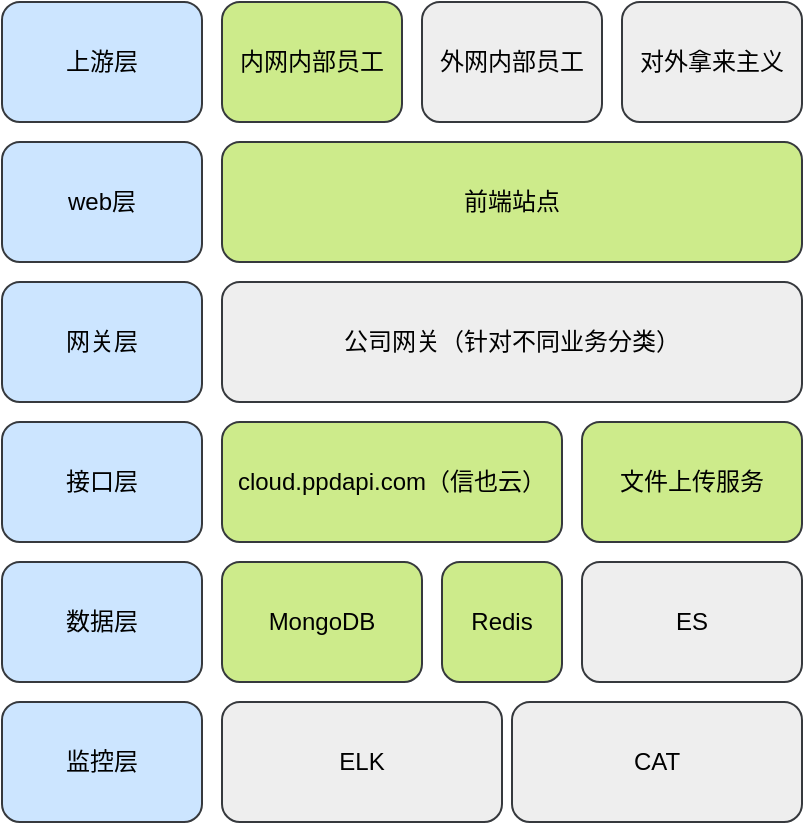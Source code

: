 <mxfile version="14.6.1" type="github">
  <diagram id="aLKNgKen_z0wWfRMWPuf" name="Page-1">
    <mxGraphModel dx="981" dy="526" grid="1" gridSize="10" guides="1" tooltips="1" connect="1" arrows="1" fold="1" page="1" pageScale="1" pageWidth="827" pageHeight="1169" math="0" shadow="0">
      <root>
        <mxCell id="0" />
        <mxCell id="1" parent="0" />
        <mxCell id="ikDJNxCljYhOBiGkni12-36" value="前端站点" style="rounded=1;whiteSpace=wrap;html=1;fillColor=#cdeb8b;strokeColor=#36393d;" vertex="1" parent="1">
          <mxGeometry x="260" y="460" width="290" height="60" as="geometry" />
        </mxCell>
        <mxCell id="ikDJNxCljYhOBiGkni12-37" value="公司网关（针对不同业务分类）" style="rounded=1;whiteSpace=wrap;html=1;fillColor=#eeeeee;strokeColor=#36393d;" vertex="1" parent="1">
          <mxGeometry x="260" y="530" width="290" height="60" as="geometry" />
        </mxCell>
        <mxCell id="ikDJNxCljYhOBiGkni12-41" value="cloud.ppdapi.com（信也云）" style="rounded=1;whiteSpace=wrap;html=1;fillColor=#cdeb8b;strokeColor=#36393d;" vertex="1" parent="1">
          <mxGeometry x="260" y="600" width="170" height="60" as="geometry" />
        </mxCell>
        <mxCell id="ikDJNxCljYhOBiGkni12-42" value="文件上传服务" style="rounded=1;whiteSpace=wrap;html=1;fillColor=#cdeb8b;strokeColor=#36393d;" vertex="1" parent="1">
          <mxGeometry x="440" y="600" width="110" height="60" as="geometry" />
        </mxCell>
        <mxCell id="ikDJNxCljYhOBiGkni12-45" value="MongoDB" style="rounded=1;whiteSpace=wrap;html=1;fillColor=#cdeb8b;strokeColor=#36393d;" vertex="1" parent="1">
          <mxGeometry x="260" y="670" width="100" height="60" as="geometry" />
        </mxCell>
        <mxCell id="ikDJNxCljYhOBiGkni12-46" value="Redis" style="rounded=1;whiteSpace=wrap;html=1;fillColor=#cdeb8b;strokeColor=#36393d;" vertex="1" parent="1">
          <mxGeometry x="370" y="670" width="60" height="60" as="geometry" />
        </mxCell>
        <mxCell id="ikDJNxCljYhOBiGkni12-47" value="ELK" style="rounded=1;whiteSpace=wrap;html=1;fillColor=#eeeeee;strokeColor=#36393d;" vertex="1" parent="1">
          <mxGeometry x="260" y="740" width="140" height="60" as="geometry" />
        </mxCell>
        <mxCell id="ikDJNxCljYhOBiGkni12-48" value="CAT" style="rounded=1;whiteSpace=wrap;html=1;fillColor=#eeeeee;strokeColor=#36393d;" vertex="1" parent="1">
          <mxGeometry x="405" y="740" width="145" height="60" as="geometry" />
        </mxCell>
        <mxCell id="ikDJNxCljYhOBiGkni12-49" value="内网内部员工" style="rounded=1;whiteSpace=wrap;html=1;fillColor=#cdeb8b;strokeColor=#36393d;" vertex="1" parent="1">
          <mxGeometry x="260" y="390" width="90" height="60" as="geometry" />
        </mxCell>
        <mxCell id="ikDJNxCljYhOBiGkni12-50" value="外网内部员工" style="rounded=1;whiteSpace=wrap;html=1;fillColor=#eeeeee;strokeColor=#36393d;" vertex="1" parent="1">
          <mxGeometry x="360" y="390" width="90" height="60" as="geometry" />
        </mxCell>
        <mxCell id="ikDJNxCljYhOBiGkni12-51" value="对外拿来主义" style="rounded=1;whiteSpace=wrap;html=1;fillColor=#eeeeee;strokeColor=#36393d;" vertex="1" parent="1">
          <mxGeometry x="460" y="390" width="90" height="60" as="geometry" />
        </mxCell>
        <mxCell id="ikDJNxCljYhOBiGkni12-52" value="上游层" style="rounded=1;whiteSpace=wrap;html=1;fillColor=#cce5ff;strokeColor=#36393d;" vertex="1" parent="1">
          <mxGeometry x="150" y="390" width="100" height="60" as="geometry" />
        </mxCell>
        <mxCell id="ikDJNxCljYhOBiGkni12-53" value="ES" style="rounded=1;whiteSpace=wrap;html=1;fillColor=#eeeeee;strokeColor=#36393d;" vertex="1" parent="1">
          <mxGeometry x="440" y="670" width="110" height="60" as="geometry" />
        </mxCell>
        <mxCell id="ikDJNxCljYhOBiGkni12-54" value="web层" style="rounded=1;whiteSpace=wrap;html=1;fillColor=#cce5ff;strokeColor=#36393d;" vertex="1" parent="1">
          <mxGeometry x="150" y="460" width="100" height="60" as="geometry" />
        </mxCell>
        <mxCell id="ikDJNxCljYhOBiGkni12-55" value="网关层" style="rounded=1;whiteSpace=wrap;html=1;fillColor=#cce5ff;strokeColor=#36393d;" vertex="1" parent="1">
          <mxGeometry x="150" y="530" width="100" height="60" as="geometry" />
        </mxCell>
        <mxCell id="ikDJNxCljYhOBiGkni12-56" value="接口层" style="rounded=1;whiteSpace=wrap;html=1;fillColor=#cce5ff;strokeColor=#36393d;" vertex="1" parent="1">
          <mxGeometry x="150" y="600" width="100" height="60" as="geometry" />
        </mxCell>
        <mxCell id="ikDJNxCljYhOBiGkni12-57" value="数据层" style="rounded=1;whiteSpace=wrap;html=1;fillColor=#cce5ff;strokeColor=#36393d;" vertex="1" parent="1">
          <mxGeometry x="150" y="670" width="100" height="60" as="geometry" />
        </mxCell>
        <mxCell id="ikDJNxCljYhOBiGkni12-58" value="监控层" style="rounded=1;whiteSpace=wrap;html=1;fillColor=#cce5ff;strokeColor=#36393d;" vertex="1" parent="1">
          <mxGeometry x="150" y="740" width="100" height="60" as="geometry" />
        </mxCell>
      </root>
    </mxGraphModel>
  </diagram>
</mxfile>

